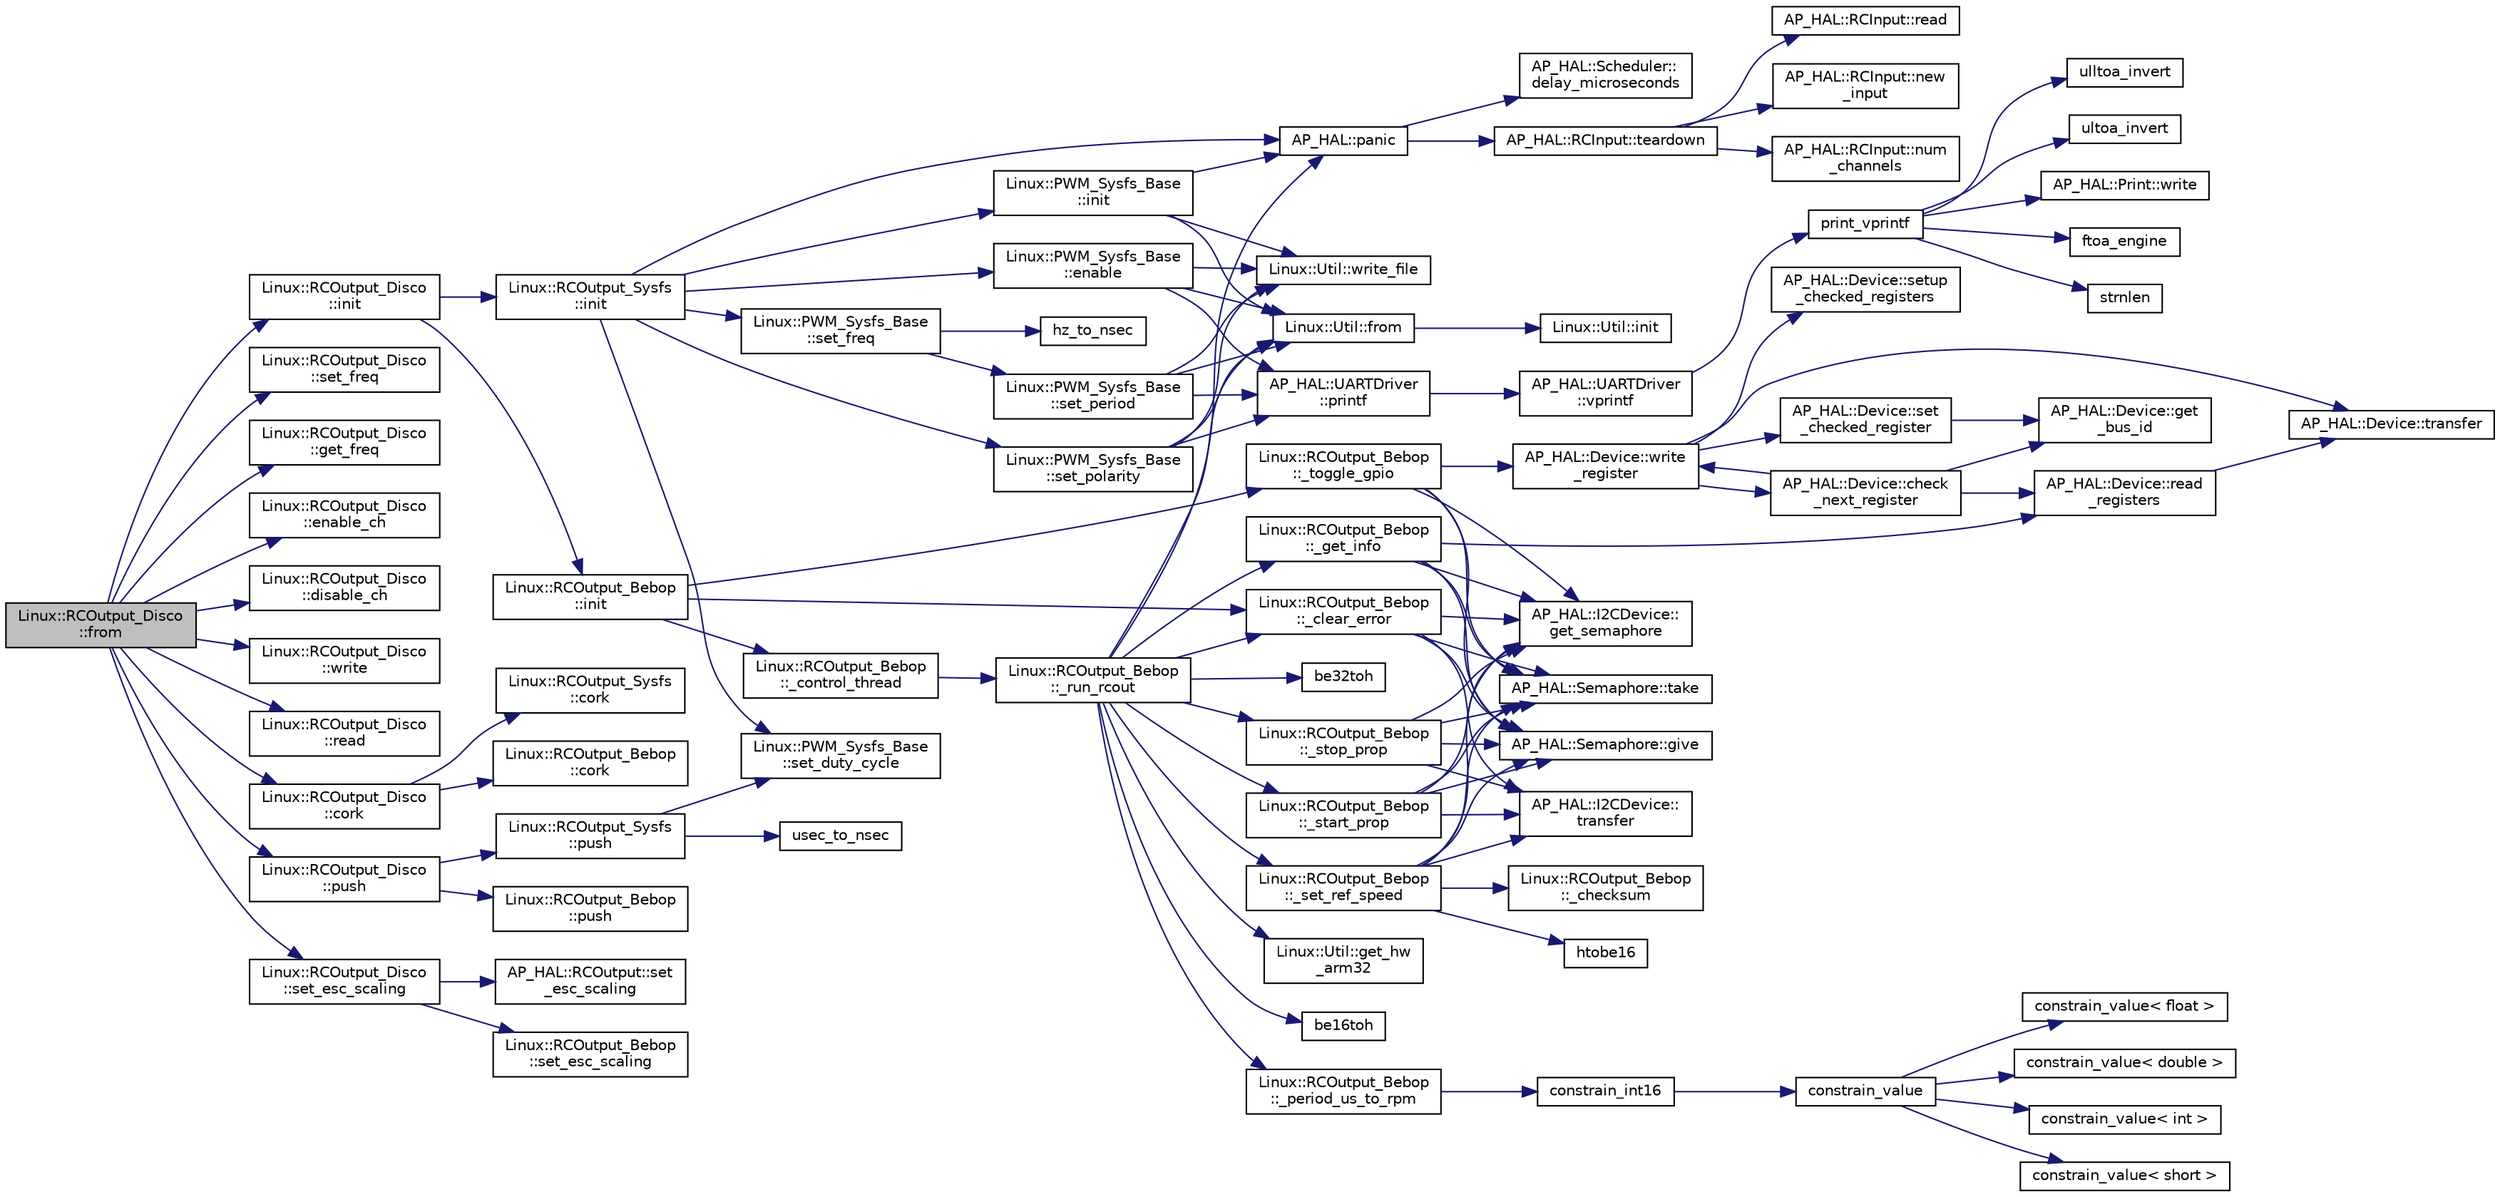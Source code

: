 digraph "Linux::RCOutput_Disco::from"
{
 // INTERACTIVE_SVG=YES
  edge [fontname="Helvetica",fontsize="10",labelfontname="Helvetica",labelfontsize="10"];
  node [fontname="Helvetica",fontsize="10",shape=record];
  rankdir="LR";
  Node1 [label="Linux::RCOutput_Disco\l::from",height=0.2,width=0.4,color="black", fillcolor="grey75", style="filled", fontcolor="black"];
  Node1 -> Node2 [color="midnightblue",fontsize="10",style="solid",fontname="Helvetica"];
  Node2 [label="Linux::RCOutput_Disco\l::init",height=0.2,width=0.4,color="black", fillcolor="white", style="filled",URL="$classLinux_1_1RCOutput__Disco.html#aa7c4f715a6e793972896389de9d642ad"];
  Node2 -> Node3 [color="midnightblue",fontsize="10",style="solid",fontname="Helvetica"];
  Node3 [label="Linux::RCOutput_Sysfs\l::init",height=0.2,width=0.4,color="black", fillcolor="white", style="filled",URL="$classLinux_1_1RCOutput__Sysfs.html#ad1cd8fe20a99d08df3401f1f0ea968f2"];
  Node3 -> Node4 [color="midnightblue",fontsize="10",style="solid",fontname="Helvetica"];
  Node4 [label="AP_HAL::panic",height=0.2,width=0.4,color="black", fillcolor="white", style="filled",URL="$namespaceAP__HAL.html#a71832f03d849a0c088f04fc98d3c8143"];
  Node4 -> Node5 [color="midnightblue",fontsize="10",style="solid",fontname="Helvetica"];
  Node5 [label="AP_HAL::RCInput::teardown",height=0.2,width=0.4,color="black", fillcolor="white", style="filled",URL="$classAP__HAL_1_1RCInput.html#a2bea13d38f2b9ae8bf5193a3a69f0a31"];
  Node5 -> Node6 [color="midnightblue",fontsize="10",style="solid",fontname="Helvetica"];
  Node6 [label="AP_HAL::RCInput::new\l_input",height=0.2,width=0.4,color="black", fillcolor="white", style="filled",URL="$classAP__HAL_1_1RCInput.html#aee1fade33080edef83dd7db0fad0f7da"];
  Node5 -> Node7 [color="midnightblue",fontsize="10",style="solid",fontname="Helvetica"];
  Node7 [label="AP_HAL::RCInput::num\l_channels",height=0.2,width=0.4,color="black", fillcolor="white", style="filled",URL="$classAP__HAL_1_1RCInput.html#ae55f959c6115c1f41783af3a2b6c4fcd"];
  Node5 -> Node8 [color="midnightblue",fontsize="10",style="solid",fontname="Helvetica"];
  Node8 [label="AP_HAL::RCInput::read",height=0.2,width=0.4,color="black", fillcolor="white", style="filled",URL="$classAP__HAL_1_1RCInput.html#a078fd7e6d2e6a899009ec674a8e03498"];
  Node4 -> Node9 [color="midnightblue",fontsize="10",style="solid",fontname="Helvetica"];
  Node9 [label="AP_HAL::Scheduler::\ldelay_microseconds",height=0.2,width=0.4,color="black", fillcolor="white", style="filled",URL="$classAP__HAL_1_1Scheduler.html#a78c4f1b1f192ac1c99544b6cc8f099b0"];
  Node3 -> Node10 [color="midnightblue",fontsize="10",style="solid",fontname="Helvetica"];
  Node10 [label="Linux::PWM_Sysfs_Base\l::init",height=0.2,width=0.4,color="black", fillcolor="white", style="filled",URL="$classLinux_1_1PWM__Sysfs__Base.html#a2e255d387f313730098c3e9db321481d"];
  Node10 -> Node4 [color="midnightblue",fontsize="10",style="solid",fontname="Helvetica"];
  Node10 -> Node11 [color="midnightblue",fontsize="10",style="solid",fontname="Helvetica"];
  Node11 [label="Linux::Util::from",height=0.2,width=0.4,color="black", fillcolor="white", style="filled",URL="$classLinux_1_1Util.html#addd6070e02a90ee0a7063f0c3db4fecc"];
  Node11 -> Node12 [color="midnightblue",fontsize="10",style="solid",fontname="Helvetica"];
  Node12 [label="Linux::Util::init",height=0.2,width=0.4,color="black", fillcolor="white", style="filled",URL="$classLinux_1_1Util.html#ae03dc062803bf3bcda9cbd77e781c7d4"];
  Node10 -> Node13 [color="midnightblue",fontsize="10",style="solid",fontname="Helvetica"];
  Node13 [label="Linux::Util::write_file",height=0.2,width=0.4,color="black", fillcolor="white", style="filled",URL="$classLinux_1_1Util.html#af217ed63397b599a1b94ff6d0675ff9c"];
  Node3 -> Node14 [color="midnightblue",fontsize="10",style="solid",fontname="Helvetica"];
  Node14 [label="Linux::PWM_Sysfs_Base\l::enable",height=0.2,width=0.4,color="black", fillcolor="white", style="filled",URL="$classLinux_1_1PWM__Sysfs__Base.html#a13de94e200597038465d7347d1b28f25"];
  Node14 -> Node11 [color="midnightblue",fontsize="10",style="solid",fontname="Helvetica"];
  Node14 -> Node13 [color="midnightblue",fontsize="10",style="solid",fontname="Helvetica"];
  Node14 -> Node15 [color="midnightblue",fontsize="10",style="solid",fontname="Helvetica"];
  Node15 [label="AP_HAL::UARTDriver\l::printf",height=0.2,width=0.4,color="black", fillcolor="white", style="filled",URL="$classAP__HAL_1_1UARTDriver.html#a6ceedc792594e59fc7d80b39a435f027"];
  Node15 -> Node16 [color="midnightblue",fontsize="10",style="solid",fontname="Helvetica"];
  Node16 [label="AP_HAL::UARTDriver\l::vprintf",height=0.2,width=0.4,color="black", fillcolor="white", style="filled",URL="$classAP__HAL_1_1UARTDriver.html#aa8abfb6d6641299472c29ac1edde559f"];
  Node16 -> Node17 [color="midnightblue",fontsize="10",style="solid",fontname="Helvetica"];
  Node17 [label="print_vprintf",height=0.2,width=0.4,color="black", fillcolor="white", style="filled",URL="$print__vprintf_8cpp.html#a1534eaeab54696df96975b56d9f49212"];
  Node17 -> Node18 [color="midnightblue",fontsize="10",style="solid",fontname="Helvetica"];
  Node18 [label="AP_HAL::Print::write",height=0.2,width=0.4,color="black", fillcolor="white", style="filled",URL="$classAP__HAL_1_1Print.html#acc65391952a43334f8f5c9bef341f501"];
  Node17 -> Node19 [color="midnightblue",fontsize="10",style="solid",fontname="Helvetica"];
  Node19 [label="ftoa_engine",height=0.2,width=0.4,color="black", fillcolor="white", style="filled",URL="$ftoa__engine_8cpp.html#a1c28234da8f20b43c85890d4bb452947"];
  Node17 -> Node20 [color="midnightblue",fontsize="10",style="solid",fontname="Helvetica"];
  Node20 [label="strnlen",height=0.2,width=0.4,color="black", fillcolor="white", style="filled",URL="$replace_8cpp.html#a880bcc7b85a09e6254691bebd5344b51"];
  Node17 -> Node21 [color="midnightblue",fontsize="10",style="solid",fontname="Helvetica"];
  Node21 [label="ulltoa_invert",height=0.2,width=0.4,color="black", fillcolor="white", style="filled",URL="$utoa__invert_8cpp.html#a34926f552460b47c414ec4d83b32815c"];
  Node17 -> Node22 [color="midnightblue",fontsize="10",style="solid",fontname="Helvetica"];
  Node22 [label="ultoa_invert",height=0.2,width=0.4,color="black", fillcolor="white", style="filled",URL="$utoa__invert_8cpp.html#a5d99bba8e697c1e11da489d88fca8559"];
  Node3 -> Node23 [color="midnightblue",fontsize="10",style="solid",fontname="Helvetica"];
  Node23 [label="Linux::PWM_Sysfs_Base\l::set_freq",height=0.2,width=0.4,color="black", fillcolor="white", style="filled",URL="$classLinux_1_1PWM__Sysfs__Base.html#a50e507faa5755bf00b21867764464f6f"];
  Node23 -> Node24 [color="midnightblue",fontsize="10",style="solid",fontname="Helvetica"];
  Node24 [label="Linux::PWM_Sysfs_Base\l::set_period",height=0.2,width=0.4,color="black", fillcolor="white", style="filled",URL="$classLinux_1_1PWM__Sysfs__Base.html#ae559797471c204de7ff10c2aced67b0e"];
  Node24 -> Node11 [color="midnightblue",fontsize="10",style="solid",fontname="Helvetica"];
  Node24 -> Node13 [color="midnightblue",fontsize="10",style="solid",fontname="Helvetica"];
  Node24 -> Node15 [color="midnightblue",fontsize="10",style="solid",fontname="Helvetica"];
  Node23 -> Node25 [color="midnightblue",fontsize="10",style="solid",fontname="Helvetica"];
  Node25 [label="hz_to_nsec",height=0.2,width=0.4,color="black", fillcolor="white", style="filled",URL="$AP__Math_8h.html#aeba7824fdcc216a25fb200958928ff12"];
  Node3 -> Node26 [color="midnightblue",fontsize="10",style="solid",fontname="Helvetica"];
  Node26 [label="Linux::PWM_Sysfs_Base\l::set_duty_cycle",height=0.2,width=0.4,color="black", fillcolor="white", style="filled",URL="$classLinux_1_1PWM__Sysfs__Base.html#a498c10f6b0197ec9ac2f8e5e40dbdb4b"];
  Node3 -> Node27 [color="midnightblue",fontsize="10",style="solid",fontname="Helvetica"];
  Node27 [label="Linux::PWM_Sysfs_Base\l::set_polarity",height=0.2,width=0.4,color="black", fillcolor="white", style="filled",URL="$classLinux_1_1PWM__Sysfs__Base.html#a72a4815261b1866ba377f1b44245a9a9"];
  Node27 -> Node11 [color="midnightblue",fontsize="10",style="solid",fontname="Helvetica"];
  Node27 -> Node13 [color="midnightblue",fontsize="10",style="solid",fontname="Helvetica"];
  Node27 -> Node15 [color="midnightblue",fontsize="10",style="solid",fontname="Helvetica"];
  Node2 -> Node28 [color="midnightblue",fontsize="10",style="solid",fontname="Helvetica"];
  Node28 [label="Linux::RCOutput_Bebop\l::init",height=0.2,width=0.4,color="black", fillcolor="white", style="filled",URL="$classLinux_1_1RCOutput__Bebop.html#abcfe02fe9d864e772312746047ab048e"];
  Node28 -> Node29 [color="midnightblue",fontsize="10",style="solid",fontname="Helvetica"];
  Node29 [label="Linux::RCOutput_Bebop\l::_control_thread",height=0.2,width=0.4,color="black", fillcolor="white", style="filled",URL="$classLinux_1_1RCOutput__Bebop.html#a268f09061922bcc792a67fabf70617bc"];
  Node29 -> Node30 [color="midnightblue",fontsize="10",style="solid",fontname="Helvetica"];
  Node30 [label="Linux::RCOutput_Bebop\l::_run_rcout",height=0.2,width=0.4,color="black", fillcolor="white", style="filled",URL="$classLinux_1_1RCOutput__Bebop.html#a1baaeabaade1ea15e4c770c9277821cc"];
  Node30 -> Node31 [color="midnightblue",fontsize="10",style="solid",fontname="Helvetica"];
  Node31 [label="Linux::RCOutput_Bebop\l::_get_info",height=0.2,width=0.4,color="black", fillcolor="white", style="filled",URL="$classLinux_1_1RCOutput__Bebop.html#aa2ea705fca68e17bde411377af8a2c30"];
  Node31 -> Node32 [color="midnightblue",fontsize="10",style="solid",fontname="Helvetica"];
  Node32 [label="AP_HAL::I2CDevice::\lget_semaphore",height=0.2,width=0.4,color="black", fillcolor="white", style="filled",URL="$classAP__HAL_1_1I2CDevice.html#aecaa17329f98d50d437e53507b1e5c77"];
  Node31 -> Node33 [color="midnightblue",fontsize="10",style="solid",fontname="Helvetica"];
  Node33 [label="AP_HAL::Semaphore::take",height=0.2,width=0.4,color="black", fillcolor="white", style="filled",URL="$classAP__HAL_1_1Semaphore.html#abd3a0affad8bb211981a979f30386589"];
  Node31 -> Node34 [color="midnightblue",fontsize="10",style="solid",fontname="Helvetica"];
  Node34 [label="AP_HAL::Device::read\l_registers",height=0.2,width=0.4,color="black", fillcolor="white", style="filled",URL="$classAP__HAL_1_1Device.html#a66215f964cfb5c7421effdb88a749550"];
  Node34 -> Node35 [color="midnightblue",fontsize="10",style="solid",fontname="Helvetica"];
  Node35 [label="AP_HAL::Device::transfer",height=0.2,width=0.4,color="black", fillcolor="white", style="filled",URL="$classAP__HAL_1_1Device.html#a2af24b5f93b678af718b65a606e538b0"];
  Node31 -> Node36 [color="midnightblue",fontsize="10",style="solid",fontname="Helvetica"];
  Node36 [label="AP_HAL::Semaphore::give",height=0.2,width=0.4,color="black", fillcolor="white", style="filled",URL="$classAP__HAL_1_1Semaphore.html#afcdbf03d5bea9d83037acc93bfaea7ce"];
  Node30 -> Node4 [color="midnightblue",fontsize="10",style="solid",fontname="Helvetica"];
  Node30 -> Node11 [color="midnightblue",fontsize="10",style="solid",fontname="Helvetica"];
  Node30 -> Node37 [color="midnightblue",fontsize="10",style="solid",fontname="Helvetica"];
  Node37 [label="Linux::Util::get_hw\l_arm32",height=0.2,width=0.4,color="black", fillcolor="white", style="filled",URL="$classLinux_1_1Util.html#a7be36bbc123b07ab7c5b5e583773f39a"];
  Node30 -> Node38 [color="midnightblue",fontsize="10",style="solid",fontname="Helvetica"];
  Node38 [label="be16toh",height=0.2,width=0.4,color="black", fillcolor="white", style="filled",URL="$sparse-endian_8h.html#a4460d76503583c1209bc0e78a5ccaefb"];
  Node30 -> Node39 [color="midnightblue",fontsize="10",style="solid",fontname="Helvetica"];
  Node39 [label="be32toh",height=0.2,width=0.4,color="black", fillcolor="white", style="filled",URL="$sparse-endian_8h.html#ac9479471ad041b1c2674a58bf7660c6c"];
  Node30 -> Node40 [color="midnightblue",fontsize="10",style="solid",fontname="Helvetica"];
  Node40 [label="Linux::RCOutput_Bebop\l::_period_us_to_rpm",height=0.2,width=0.4,color="black", fillcolor="white", style="filled",URL="$classLinux_1_1RCOutput__Bebop.html#a8608a9d1cbd2c80b1d52b7712bbb777b"];
  Node40 -> Node41 [color="midnightblue",fontsize="10",style="solid",fontname="Helvetica"];
  Node41 [label="constrain_int16",height=0.2,width=0.4,color="black", fillcolor="white", style="filled",URL="$AP__Math_8h.html#a68558c4f79a8582543daefde13c64abc"];
  Node41 -> Node42 [color="midnightblue",fontsize="10",style="solid",fontname="Helvetica"];
  Node42 [label="constrain_value",height=0.2,width=0.4,color="black", fillcolor="white", style="filled",URL="$AP__Math_8h.html#a20e8f8671c282c69c1954652b6d61585"];
  Node42 -> Node43 [color="midnightblue",fontsize="10",style="solid",fontname="Helvetica"];
  Node43 [label="constrain_value\< int \>",height=0.2,width=0.4,color="black", fillcolor="white", style="filled",URL="$AP__Math_8cpp.html#a37e8e901754cb9c8e53a8e3030c82c50"];
  Node42 -> Node44 [color="midnightblue",fontsize="10",style="solid",fontname="Helvetica"];
  Node44 [label="constrain_value\< short \>",height=0.2,width=0.4,color="black", fillcolor="white", style="filled",URL="$AP__Math_8cpp.html#afdbe107ec1987d318a6347816fbf2b89"];
  Node42 -> Node45 [color="midnightblue",fontsize="10",style="solid",fontname="Helvetica"];
  Node45 [label="constrain_value\< float \>",height=0.2,width=0.4,color="black", fillcolor="white", style="filled",URL="$AP__Math_8cpp.html#ae6c621670c214da687de21d4e3a92587"];
  Node42 -> Node46 [color="midnightblue",fontsize="10",style="solid",fontname="Helvetica"];
  Node46 [label="constrain_value\< double \>",height=0.2,width=0.4,color="black", fillcolor="white", style="filled",URL="$AP__Math_8cpp.html#afe3990b00e9abc43fa97dfaf8e32f5c4"];
  Node30 -> Node47 [color="midnightblue",fontsize="10",style="solid",fontname="Helvetica"];
  Node47 [label="Linux::RCOutput_Bebop\l::_stop_prop",height=0.2,width=0.4,color="black", fillcolor="white", style="filled",URL="$classLinux_1_1RCOutput__Bebop.html#acf39e1069dc57bdadd83b83d9e0d6176"];
  Node47 -> Node32 [color="midnightblue",fontsize="10",style="solid",fontname="Helvetica"];
  Node47 -> Node33 [color="midnightblue",fontsize="10",style="solid",fontname="Helvetica"];
  Node47 -> Node48 [color="midnightblue",fontsize="10",style="solid",fontname="Helvetica"];
  Node48 [label="AP_HAL::I2CDevice::\ltransfer",height=0.2,width=0.4,color="black", fillcolor="white", style="filled",URL="$classAP__HAL_1_1I2CDevice.html#a2e581ddc9b02eb73ad2fdf488fe8dc86"];
  Node47 -> Node36 [color="midnightblue",fontsize="10",style="solid",fontname="Helvetica"];
  Node30 -> Node49 [color="midnightblue",fontsize="10",style="solid",fontname="Helvetica"];
  Node49 [label="Linux::RCOutput_Bebop\l::_clear_error",height=0.2,width=0.4,color="black", fillcolor="white", style="filled",URL="$classLinux_1_1RCOutput__Bebop.html#ab68f6278b7a4a894cbd3f6a4c8435adb"];
  Node49 -> Node32 [color="midnightblue",fontsize="10",style="solid",fontname="Helvetica"];
  Node49 -> Node33 [color="midnightblue",fontsize="10",style="solid",fontname="Helvetica"];
  Node49 -> Node48 [color="midnightblue",fontsize="10",style="solid",fontname="Helvetica"];
  Node49 -> Node36 [color="midnightblue",fontsize="10",style="solid",fontname="Helvetica"];
  Node30 -> Node50 [color="midnightblue",fontsize="10",style="solid",fontname="Helvetica"];
  Node50 [label="Linux::RCOutput_Bebop\l::_start_prop",height=0.2,width=0.4,color="black", fillcolor="white", style="filled",URL="$classLinux_1_1RCOutput__Bebop.html#ae64a4603212a9a18737f3fa2f7832a0d"];
  Node50 -> Node32 [color="midnightblue",fontsize="10",style="solid",fontname="Helvetica"];
  Node50 -> Node33 [color="midnightblue",fontsize="10",style="solid",fontname="Helvetica"];
  Node50 -> Node48 [color="midnightblue",fontsize="10",style="solid",fontname="Helvetica"];
  Node50 -> Node36 [color="midnightblue",fontsize="10",style="solid",fontname="Helvetica"];
  Node30 -> Node51 [color="midnightblue",fontsize="10",style="solid",fontname="Helvetica"];
  Node51 [label="Linux::RCOutput_Bebop\l::_set_ref_speed",height=0.2,width=0.4,color="black", fillcolor="white", style="filled",URL="$classLinux_1_1RCOutput__Bebop.html#a05c9035307cc4e1ae1b136469ca7c007"];
  Node51 -> Node52 [color="midnightblue",fontsize="10",style="solid",fontname="Helvetica"];
  Node52 [label="htobe16",height=0.2,width=0.4,color="black", fillcolor="white", style="filled",URL="$sparse-endian_8h.html#afeadfffc79afb9d2c017f0921b187204"];
  Node51 -> Node53 [color="midnightblue",fontsize="10",style="solid",fontname="Helvetica"];
  Node53 [label="Linux::RCOutput_Bebop\l::_checksum",height=0.2,width=0.4,color="black", fillcolor="white", style="filled",URL="$classLinux_1_1RCOutput__Bebop.html#a0753f720be9a7b4150fd671810784193"];
  Node51 -> Node32 [color="midnightblue",fontsize="10",style="solid",fontname="Helvetica"];
  Node51 -> Node33 [color="midnightblue",fontsize="10",style="solid",fontname="Helvetica"];
  Node51 -> Node48 [color="midnightblue",fontsize="10",style="solid",fontname="Helvetica"];
  Node51 -> Node36 [color="midnightblue",fontsize="10",style="solid",fontname="Helvetica"];
  Node28 -> Node49 [color="midnightblue",fontsize="10",style="solid",fontname="Helvetica"];
  Node28 -> Node54 [color="midnightblue",fontsize="10",style="solid",fontname="Helvetica"];
  Node54 [label="Linux::RCOutput_Bebop\l::_toggle_gpio",height=0.2,width=0.4,color="black", fillcolor="white", style="filled",URL="$classLinux_1_1RCOutput__Bebop.html#a434f7677359b941d2f3cd00f0c4884cc"];
  Node54 -> Node32 [color="midnightblue",fontsize="10",style="solid",fontname="Helvetica"];
  Node54 -> Node33 [color="midnightblue",fontsize="10",style="solid",fontname="Helvetica"];
  Node54 -> Node55 [color="midnightblue",fontsize="10",style="solid",fontname="Helvetica"];
  Node55 [label="AP_HAL::Device::write\l_register",height=0.2,width=0.4,color="black", fillcolor="white", style="filled",URL="$classAP__HAL_1_1Device.html#a450d2427d58c09d75c8268f8b808c37b"];
  Node55 -> Node56 [color="midnightblue",fontsize="10",style="solid",fontname="Helvetica"];
  Node56 [label="AP_HAL::Device::set\l_checked_register",height=0.2,width=0.4,color="black", fillcolor="white", style="filled",URL="$classAP__HAL_1_1Device.html#a44b62acec2c1c5d8bf8b9c07f5fe7192"];
  Node56 -> Node57 [color="midnightblue",fontsize="10",style="solid",fontname="Helvetica"];
  Node57 [label="AP_HAL::Device::get\l_bus_id",height=0.2,width=0.4,color="black", fillcolor="white", style="filled",URL="$classAP__HAL_1_1Device.html#a682fd556614308cb02773e94ec8e4b26"];
  Node55 -> Node35 [color="midnightblue",fontsize="10",style="solid",fontname="Helvetica"];
  Node55 -> Node58 [color="midnightblue",fontsize="10",style="solid",fontname="Helvetica"];
  Node58 [label="AP_HAL::Device::setup\l_checked_registers",height=0.2,width=0.4,color="black", fillcolor="white", style="filled",URL="$classAP__HAL_1_1Device.html#a4bad879386bd93b7f2340bff1437d041"];
  Node55 -> Node59 [color="midnightblue",fontsize="10",style="solid",fontname="Helvetica"];
  Node59 [label="AP_HAL::Device::check\l_next_register",height=0.2,width=0.4,color="black", fillcolor="white", style="filled",URL="$classAP__HAL_1_1Device.html#a81202d89062b62f93bf8d13fa30a86d0"];
  Node59 -> Node34 [color="midnightblue",fontsize="10",style="solid",fontname="Helvetica"];
  Node59 -> Node57 [color="midnightblue",fontsize="10",style="solid",fontname="Helvetica"];
  Node59 -> Node55 [color="midnightblue",fontsize="10",style="solid",fontname="Helvetica"];
  Node54 -> Node36 [color="midnightblue",fontsize="10",style="solid",fontname="Helvetica"];
  Node1 -> Node60 [color="midnightblue",fontsize="10",style="solid",fontname="Helvetica"];
  Node60 [label="Linux::RCOutput_Disco\l::set_freq",height=0.2,width=0.4,color="black", fillcolor="white", style="filled",URL="$classLinux_1_1RCOutput__Disco.html#a4ffac9fc2333d1e73506fe67d3aa9f8b"];
  Node1 -> Node61 [color="midnightblue",fontsize="10",style="solid",fontname="Helvetica"];
  Node61 [label="Linux::RCOutput_Disco\l::get_freq",height=0.2,width=0.4,color="black", fillcolor="white", style="filled",URL="$classLinux_1_1RCOutput__Disco.html#abbcf2eb089396ffeee2446ac104b8087"];
  Node1 -> Node62 [color="midnightblue",fontsize="10",style="solid",fontname="Helvetica"];
  Node62 [label="Linux::RCOutput_Disco\l::enable_ch",height=0.2,width=0.4,color="black", fillcolor="white", style="filled",URL="$classLinux_1_1RCOutput__Disco.html#af74ffd1c6f9201e9290e0d3336b174cf"];
  Node1 -> Node63 [color="midnightblue",fontsize="10",style="solid",fontname="Helvetica"];
  Node63 [label="Linux::RCOutput_Disco\l::disable_ch",height=0.2,width=0.4,color="black", fillcolor="white", style="filled",URL="$classLinux_1_1RCOutput__Disco.html#a745b7f7ef9fb262128ff79c57a735b3e"];
  Node1 -> Node64 [color="midnightblue",fontsize="10",style="solid",fontname="Helvetica"];
  Node64 [label="Linux::RCOutput_Disco\l::write",height=0.2,width=0.4,color="black", fillcolor="white", style="filled",URL="$classLinux_1_1RCOutput__Disco.html#a41d471ac41356d4a439656b0a6e6c669"];
  Node1 -> Node65 [color="midnightblue",fontsize="10",style="solid",fontname="Helvetica"];
  Node65 [label="Linux::RCOutput_Disco\l::read",height=0.2,width=0.4,color="black", fillcolor="white", style="filled",URL="$classLinux_1_1RCOutput__Disco.html#af8f61ec4c96c4f37e5383457f9dea216"];
  Node1 -> Node66 [color="midnightblue",fontsize="10",style="solid",fontname="Helvetica"];
  Node66 [label="Linux::RCOutput_Disco\l::cork",height=0.2,width=0.4,color="black", fillcolor="white", style="filled",URL="$classLinux_1_1RCOutput__Disco.html#a8a7e30da9999a113c48d063f15a1ec31"];
  Node66 -> Node67 [color="midnightblue",fontsize="10",style="solid",fontname="Helvetica"];
  Node67 [label="Linux::RCOutput_Sysfs\l::cork",height=0.2,width=0.4,color="black", fillcolor="white", style="filled",URL="$classLinux_1_1RCOutput__Sysfs.html#a4d873880d7c60d1feee875ff0d84a83c"];
  Node66 -> Node68 [color="midnightblue",fontsize="10",style="solid",fontname="Helvetica"];
  Node68 [label="Linux::RCOutput_Bebop\l::cork",height=0.2,width=0.4,color="black", fillcolor="white", style="filled",URL="$classLinux_1_1RCOutput__Bebop.html#a88a6d5cc3c78fb08366948a2800c678a"];
  Node1 -> Node69 [color="midnightblue",fontsize="10",style="solid",fontname="Helvetica"];
  Node69 [label="Linux::RCOutput_Disco\l::push",height=0.2,width=0.4,color="black", fillcolor="white", style="filled",URL="$classLinux_1_1RCOutput__Disco.html#af3f31fe70768e015708807345481de35"];
  Node69 -> Node70 [color="midnightblue",fontsize="10",style="solid",fontname="Helvetica"];
  Node70 [label="Linux::RCOutput_Sysfs\l::push",height=0.2,width=0.4,color="black", fillcolor="white", style="filled",URL="$classLinux_1_1RCOutput__Sysfs.html#aeadb2fda0065ffab9d2f962bbf9a54e1"];
  Node70 -> Node26 [color="midnightblue",fontsize="10",style="solid",fontname="Helvetica"];
  Node70 -> Node71 [color="midnightblue",fontsize="10",style="solid",fontname="Helvetica"];
  Node71 [label="usec_to_nsec",height=0.2,width=0.4,color="black", fillcolor="white", style="filled",URL="$AP__Math_8h.html#a390a5af37741d7ee0affc42c3ae51026"];
  Node69 -> Node72 [color="midnightblue",fontsize="10",style="solid",fontname="Helvetica"];
  Node72 [label="Linux::RCOutput_Bebop\l::push",height=0.2,width=0.4,color="black", fillcolor="white", style="filled",URL="$classLinux_1_1RCOutput__Bebop.html#a74dcbd58afa109ac057e0f223925340e"];
  Node1 -> Node73 [color="midnightblue",fontsize="10",style="solid",fontname="Helvetica"];
  Node73 [label="Linux::RCOutput_Disco\l::set_esc_scaling",height=0.2,width=0.4,color="black", fillcolor="white", style="filled",URL="$classLinux_1_1RCOutput__Disco.html#a3ff6ff14689673d36f3c1e4d0deb4aee"];
  Node73 -> Node74 [color="midnightblue",fontsize="10",style="solid",fontname="Helvetica"];
  Node74 [label="AP_HAL::RCOutput::set\l_esc_scaling",height=0.2,width=0.4,color="black", fillcolor="white", style="filled",URL="$classAP__HAL_1_1RCOutput.html#a3cbebcc4c0f926b32a2b0f29b83a40d2"];
  Node73 -> Node75 [color="midnightblue",fontsize="10",style="solid",fontname="Helvetica"];
  Node75 [label="Linux::RCOutput_Bebop\l::set_esc_scaling",height=0.2,width=0.4,color="black", fillcolor="white", style="filled",URL="$classLinux_1_1RCOutput__Bebop.html#abbdfe5a617c6cd5e0e00a0f4bcee82ed"];
}
